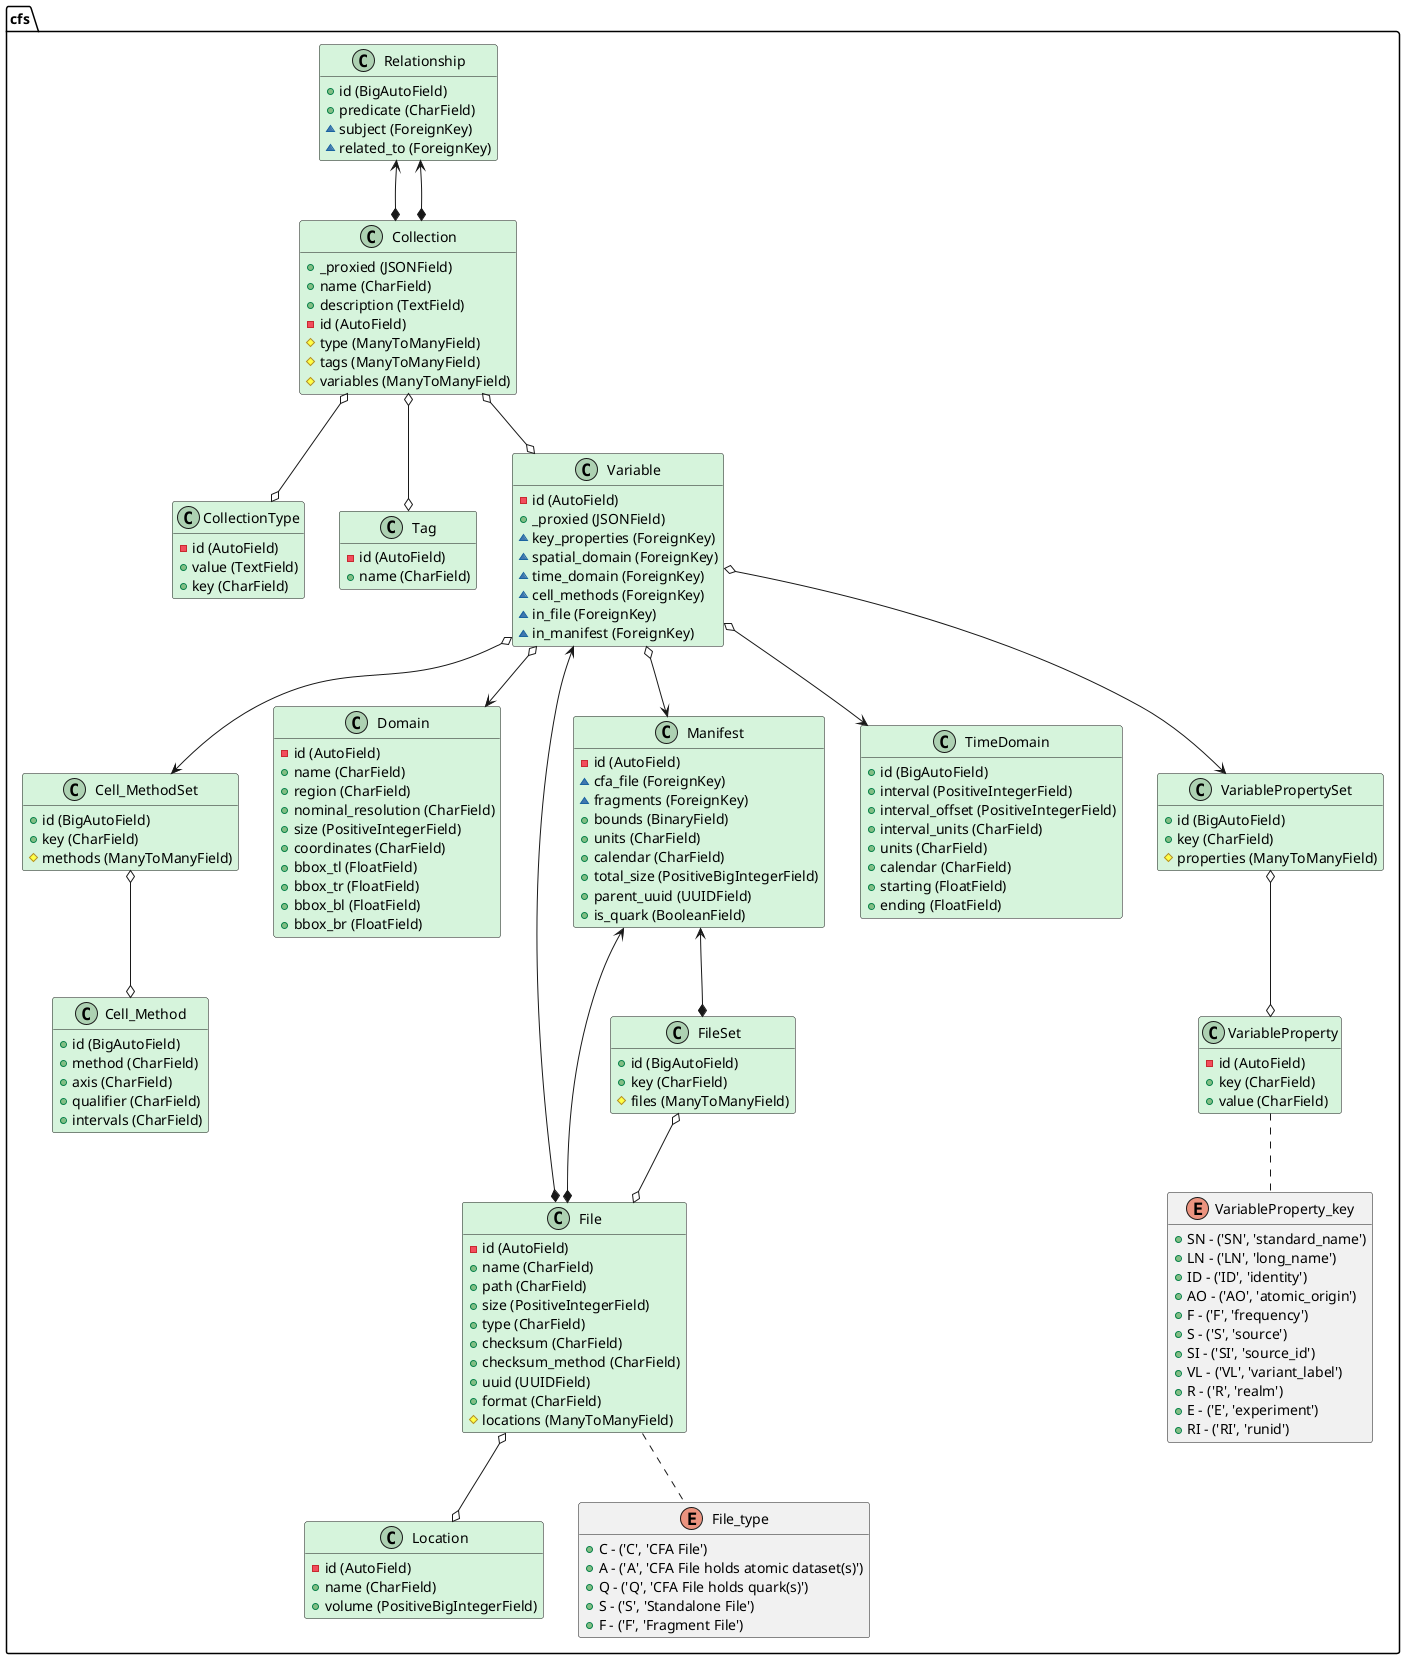 @startuml 
hide attributes
class cfs.Cell_Method #d6f4dc {
    + id (BigAutoField)
    + method (CharField)
    + axis (CharField)
    + qualifier (CharField)
    + intervals (CharField)
}


class cfs.Cell_MethodSet #d6f4dc {
    + id (BigAutoField)
    + key (CharField)
    # methods (ManyToManyField)
}
cfs.Cell_MethodSet o--o cfs.Cell_Method


class cfs.CollectionType #d6f4dc {
    - id (AutoField)
    + value (TextField)
    + key (CharField)
}


class cfs.Collection #d6f4dc {
    + _proxied (JSONField)
    + name (CharField)
    + description (TextField)
    - id (AutoField)
    # type (ManyToManyField)
    # tags (ManyToManyField)
    # variables (ManyToManyField)
}
cfs.Collection o--o cfs.CollectionType
cfs.Collection o--o cfs.Tag
cfs.Collection o--o cfs.Variable


class cfs.Domain #d6f4dc {
    - id (AutoField)
    + name (CharField)
    + region (CharField)
    + nominal_resolution (CharField)
    + size (PositiveIntegerField)
    + coordinates (CharField)
    + bbox_tl (FloatField)
    + bbox_tr (FloatField)
    + bbox_bl (FloatField)
    + bbox_br (FloatField)
}


class cfs.File #d6f4dc {
    - id (AutoField)
    + name (CharField)
    + path (CharField)
    + size (PositiveIntegerField)
    + type (CharField)
    + checksum (CharField)
    + checksum_method (CharField)
    + uuid (UUIDField)
    + format (CharField)
    # locations (ManyToManyField)
}
cfs.File o--o cfs.Location
cfs.File .- cfs.File_type


class cfs.FileSet #d6f4dc {
    + id (BigAutoField)
    + key (CharField)
    # files (ManyToManyField)
}
cfs.FileSet o--o cfs.File


class cfs.Location #d6f4dc {
    - id (AutoField)
    + name (CharField)
    + volume (PositiveBigIntegerField)
}


class cfs.Manifest #d6f4dc {
    - id (AutoField)
    ~ cfa_file (ForeignKey)
    ~ fragments (ForeignKey)
    + bounds (BinaryField)
    + units (CharField)
    + calendar (CharField)
    + total_size (PositiveBigIntegerField)
    + parent_uuid (UUIDField)
    + is_quark (BooleanField)
}
cfs.Manifest <--* cfs.File
cfs.Manifest <--* cfs.FileSet


class cfs.Relationship #d6f4dc {
    + id (BigAutoField)
    + predicate (CharField)
    ~ subject (ForeignKey)
    ~ related_to (ForeignKey)
}
cfs.Relationship <--* cfs.Collection
cfs.Relationship <--* cfs.Collection


class cfs.Tag #d6f4dc {
    - id (AutoField)
    + name (CharField)
}


class cfs.TimeDomain #d6f4dc {
    + id (BigAutoField)
    + interval (PositiveIntegerField)
    + interval_offset (PositiveIntegerField)
    + interval_units (CharField)
    + units (CharField)
    + calendar (CharField)
    + starting (FloatField)
    + ending (FloatField)
}


class cfs.VariableProperty #d6f4dc {
    - id (AutoField)
    + key (CharField)
    + value (CharField)
}
cfs.VariableProperty .- cfs.VariableProperty_key


class cfs.VariablePropertySet #d6f4dc {
    + id (BigAutoField)
    + key (CharField)
    # properties (ManyToManyField)
}
cfs.VariablePropertySet o--o cfs.VariableProperty


class cfs.Variable #d6f4dc {
    - id (AutoField)
    + _proxied (JSONField)
    ~ key_properties (ForeignKey)
    ~ spatial_domain (ForeignKey)
    ~ time_domain (ForeignKey)
    ~ cell_methods (ForeignKey)
    ~ in_file (ForeignKey)
    ~ in_manifest (ForeignKey)
}
cfs.Variable o--> cfs.VariablePropertySet
cfs.Variable o--> cfs.Domain
cfs.Variable o--> cfs.TimeDomain
cfs.Variable o--> cfs.Cell_MethodSet
cfs.Variable <--* cfs.File
cfs.Variable o--> cfs.Manifest


enum cfs.File_type{
    + C - ('C', 'CFA File')
    + A - ('A', 'CFA File holds atomic dataset(s)')
    + Q - ('Q', 'CFA File holds quark(s)')
    + S - ('S', 'Standalone File')
    + F - ('F', 'Fragment File')
}

enum cfs.VariableProperty_key{
    + SN - ('SN', 'standard_name')
    + LN - ('LN', 'long_name')
    + ID - ('ID', 'identity')
    + AO - ('AO', 'atomic_origin')
    + F - ('F', 'frequency')
    + S - ('S', 'source')
    + SI - ('SI', 'source_id')
    + VL - ('VL', 'variant_label')
    + R - ('R', 'realm')
    + E - ('E', 'experiment')
    + RI - ('RI', 'runid')
}

@enduml
